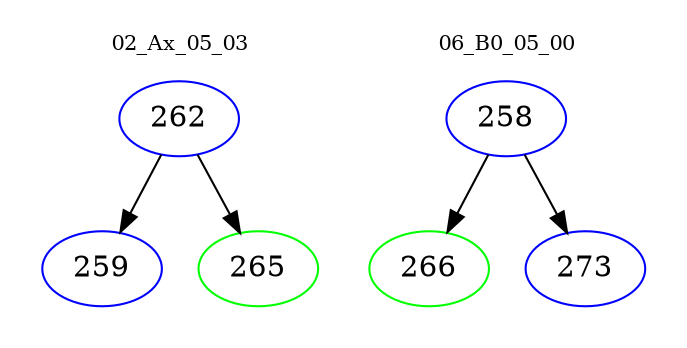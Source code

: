 digraph{
subgraph cluster_0 {
color = white
label = "02_Ax_05_03";
fontsize=10;
T0_262 [label="262", color="blue"]
T0_262 -> T0_259 [color="black"]
T0_259 [label="259", color="blue"]
T0_262 -> T0_265 [color="black"]
T0_265 [label="265", color="green"]
}
subgraph cluster_1 {
color = white
label = "06_B0_05_00";
fontsize=10;
T1_258 [label="258", color="blue"]
T1_258 -> T1_266 [color="black"]
T1_266 [label="266", color="green"]
T1_258 -> T1_273 [color="black"]
T1_273 [label="273", color="blue"]
}
}
